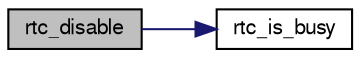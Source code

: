 digraph G
{
  edge [fontname="FreeSans",fontsize="10",labelfontname="FreeSans",labelfontsize="10"];
  node [fontname="FreeSans",fontsize="10",shape=record];
  rankdir=LR;
  Node1 [label="rtc_disable",height=0.2,width=0.4,color="black", fillcolor="grey75", style="filled" fontcolor="black"];
  Node1 -> Node2 [color="midnightblue",fontsize="10",style="solid",fontname="FreeSans"];
  Node2 [label="rtc_is_busy",height=0.2,width=0.4,color="black", fillcolor="white", style="filled",URL="$group__group__avr32__drivers__rtc.html#ga625597f30ed167077eeaa6b11b256d8b",tooltip="This function checks if the RTC is busy or not."];
}
